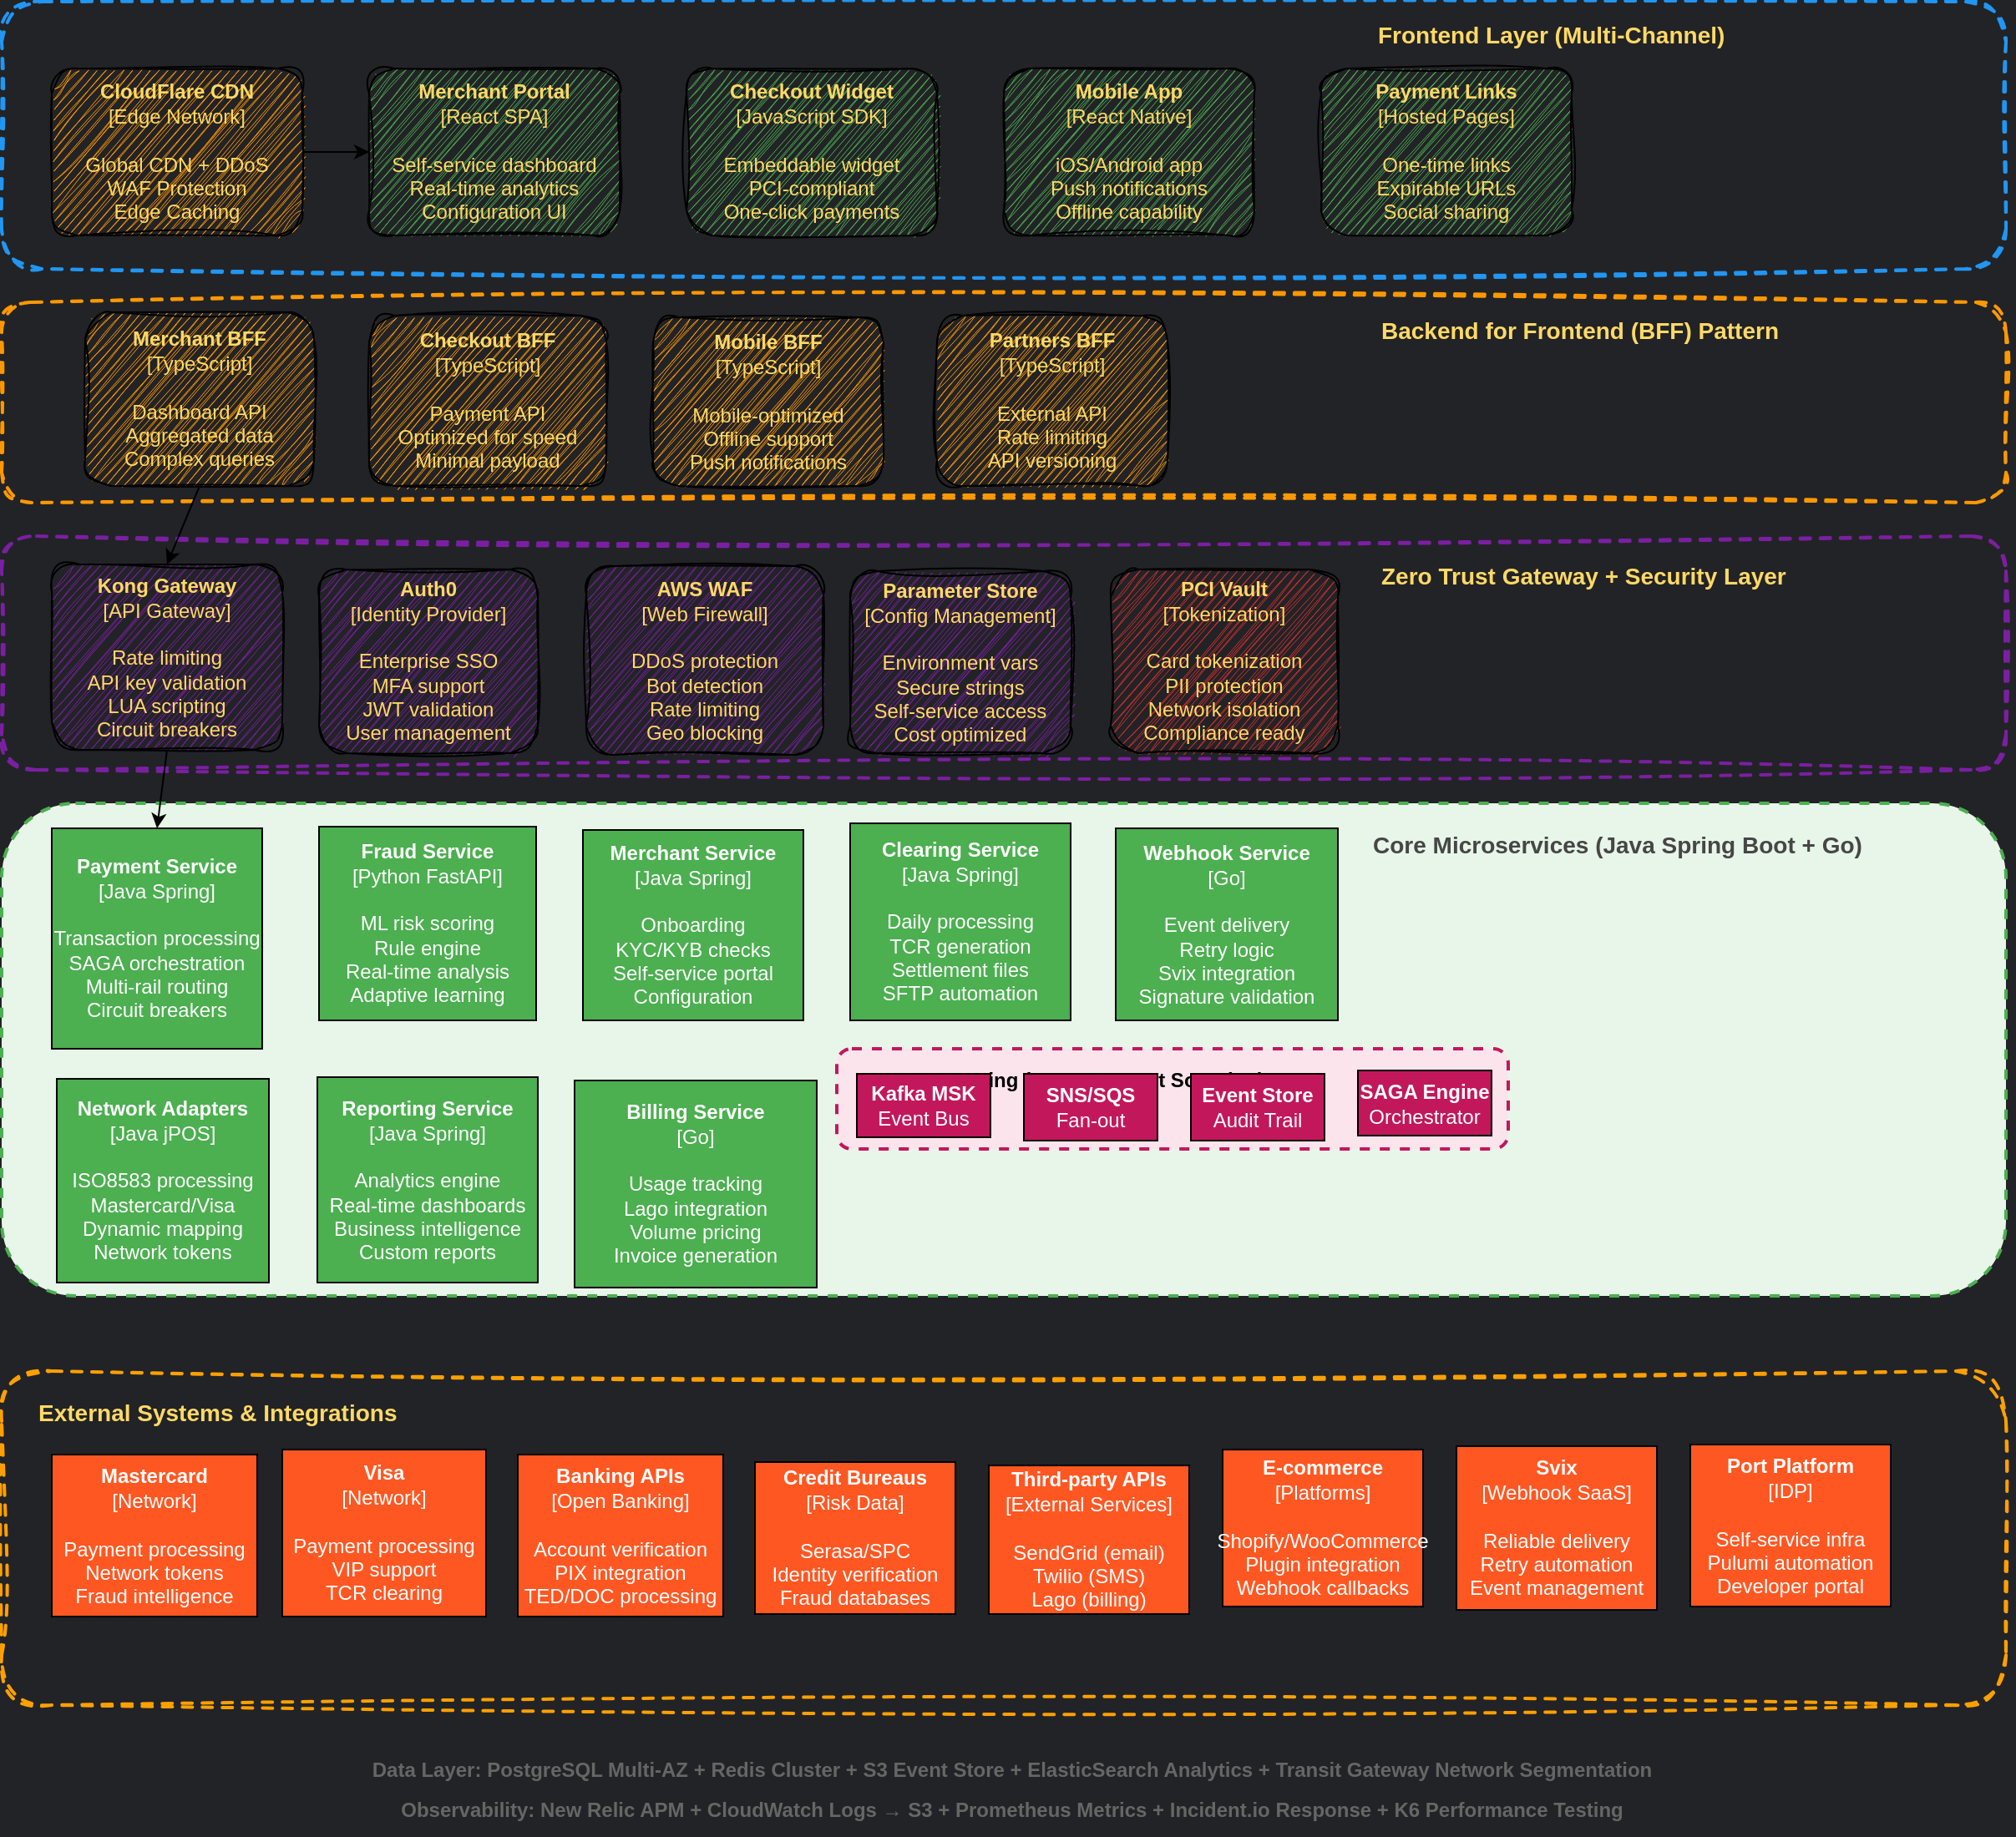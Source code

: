 <mxfile version="28.1.2">
  <diagram name="C4-Container-v2" id="c4_container_v2">
    <mxGraphModel dx="1455" dy="1045" grid="0" gridSize="10" guides="1" tooltips="1" connect="1" arrows="1" fold="1" page="1" pageScale="1" pageWidth="1600" pageHeight="1200" background="light-dark(#222326, #222326)" math="0" shadow="0">
      <root>
        <mxCell id="0" />
        <mxCell id="1" parent="0" />
        <mxCell id="external_systems" value="" style="rounded=1;whiteSpace=wrap;html=1;fillColor=none;strokeColor=#ffa000;strokeWidth=2;dashed=1;sketch=1;curveFitting=1;jiggle=2;" parent="1" vertex="1">
          <mxGeometry x="200" y="900" width="1200" height="200" as="geometry" />
        </mxCell>
        <mxCell id="external_label" value="&lt;b&gt;External Systems &amp; Integrations&lt;/b&gt;" style="text;html=1;strokeColor=none;fillColor=none;align=left;verticalAlign=top;whiteSpace=wrap;rounded=0;fontSize=14;fontStyle=1;fontColor=#FFD966;sketch=1;curveFitting=1;jiggle=2;" parent="1" vertex="1">
          <mxGeometry x="220" y="910" width="254" height="20" as="geometry" />
        </mxCell>
        <mxCell id="frontend_layer" value="" style="rounded=1;whiteSpace=wrap;html=1;fillColor=none;strokeColor=#2196f3;strokeWidth=2;dashed=1;sketch=1;curveFitting=1;jiggle=2;" parent="1" vertex="1">
          <mxGeometry x="200" y="80" width="1200" height="160" as="geometry" />
        </mxCell>
        <mxCell id="frontend_label" value="&lt;b&gt;Frontend Layer (Multi-Channel)&lt;/b&gt;" style="text;html=1;strokeColor=none;fillColor=none;align=left;verticalAlign=top;whiteSpace=wrap;rounded=0;fontSize=14;fontStyle=1;fontColor=#FFD966;sketch=1;curveFitting=1;jiggle=2;" parent="1" vertex="1">
          <mxGeometry x="1022" y="85" width="235" height="21" as="geometry" />
        </mxCell>
        <mxCell id="cloudflare_cdn" value="&lt;b&gt;CloudFlare CDN&lt;/b&gt;&lt;br/&gt;[Edge Network]&lt;br/&gt;&lt;br/&gt;Global CDN + DDoS&lt;br/&gt;WAF Protection&lt;br/&gt;Edge Caching" style="rounded=1;whiteSpace=wrap;html=1;fillColor=#ff9800;fontColor=#FFD966;align=center;sketch=1;curveFitting=1;jiggle=2;" parent="1" vertex="1">
          <mxGeometry x="230" y="120" width="150" height="100" as="geometry" />
        </mxCell>
        <mxCell id="merchant_portal" value="&lt;b&gt;Merchant Portal&lt;/b&gt;&lt;br/&gt;[React SPA]&lt;br/&gt;&lt;br/&gt;Self-service dashboard&lt;br/&gt;Real-time analytics&lt;br/&gt;Configuration UI" style="rounded=1;whiteSpace=wrap;html=1;fillColor=#4caf50;fontColor=#FFD966;align=center;sketch=1;curveFitting=1;jiggle=2;" parent="1" vertex="1">
          <mxGeometry x="420" y="120" width="150" height="100" as="geometry" />
        </mxCell>
        <mxCell id="checkout_widget" value="&lt;b&gt;Checkout Widget&lt;/b&gt;&lt;br/&gt;[JavaScript SDK]&lt;br/&gt;&lt;br/&gt;Embeddable widget&lt;br/&gt;PCI-compliant&lt;br/&gt;One-click payments" style="rounded=1;whiteSpace=wrap;html=1;fillColor=#4caf50;fontColor=#FFD966;align=center;sketch=1;curveFitting=1;jiggle=2;" parent="1" vertex="1">
          <mxGeometry x="610" y="120" width="150" height="100" as="geometry" />
        </mxCell>
        <mxCell id="mobile_app" value="&lt;b&gt;Mobile App&lt;/b&gt;&lt;br/&gt;[React Native]&lt;br/&gt;&lt;br/&gt;iOS/Android app&lt;br/&gt;Push notifications&lt;br/&gt;Offline capability" style="rounded=1;whiteSpace=wrap;html=1;fillColor=#4caf50;fontColor=#FFD966;align=center;sketch=1;curveFitting=1;jiggle=2;" parent="1" vertex="1">
          <mxGeometry x="800" y="120" width="150" height="100" as="geometry" />
        </mxCell>
        <mxCell id="payment_links" value="&lt;b&gt;Payment Links&lt;/b&gt;&lt;br/&gt;[Hosted Pages]&lt;br/&gt;&lt;br/&gt;One-time links&lt;br/&gt;Expirable URLs&lt;br/&gt;Social sharing" style="rounded=1;whiteSpace=wrap;html=1;fillColor=#4caf50;fontColor=#FFD966;align=center;sketch=1;curveFitting=1;jiggle=2;" parent="1" vertex="1">
          <mxGeometry x="990" y="120" width="150" height="100" as="geometry" />
        </mxCell>
        <mxCell id="bff_layer" value="" style="rounded=1;whiteSpace=wrap;html=1;fillColor=none;strokeColor=#ff9800;strokeWidth=2;dashed=1;sketch=1;curveFitting=1;jiggle=2;" parent="1" vertex="1">
          <mxGeometry x="200" y="260" width="1200" height="120" as="geometry" />
        </mxCell>
        <mxCell id="bff_label" value="&lt;b&gt;Backend for Frontend (BFF) Pattern&lt;/b&gt;" style="text;html=1;strokeColor=none;fillColor=none;align=left;verticalAlign=top;whiteSpace=wrap;rounded=0;fontSize=14;fontStyle=1;fontColor=#FFD966;sketch=1;curveFitting=1;jiggle=2;" parent="1" vertex="1">
          <mxGeometry x="1024" y="262" width="250" height="20" as="geometry" />
        </mxCell>
        <mxCell id="merchant_bff" value="&lt;b&gt;Merchant BFF&lt;/b&gt;&lt;br/&gt;[TypeScript]&lt;br/&gt;&lt;br/&gt;Dashboard API&lt;br/&gt;Aggregated data&lt;br/&gt;Complex queries" style="rounded=1;whiteSpace=wrap;html=1;fillColor=#ff9800;fontColor=#FFD966;align=center;sketch=1;curveFitting=1;jiggle=2;" parent="1" vertex="1">
          <mxGeometry x="250" y="266" width="137" height="104" as="geometry" />
        </mxCell>
        <mxCell id="checkout_bff" value="&lt;b&gt;Checkout BFF&lt;/b&gt;&lt;br/&gt;[TypeScript]&lt;br/&gt;&lt;br/&gt;Payment API&lt;br/&gt;Optimized for speed&lt;br/&gt;Minimal payload" style="rounded=1;whiteSpace=wrap;html=1;fillColor=#ff9800;fontColor=#FFD966;align=center;sketch=1;curveFitting=1;jiggle=2;" parent="1" vertex="1">
          <mxGeometry x="420" y="268" width="142" height="102" as="geometry" />
        </mxCell>
        <mxCell id="mobile_bff" value="&lt;b&gt;Mobile BFF&lt;/b&gt;&lt;br/&gt;[TypeScript]&lt;br/&gt;&lt;br/&gt;Mobile-optimized&lt;br/&gt;Offline support&lt;br/&gt;Push notifications" style="rounded=1;whiteSpace=wrap;html=1;fillColor=#ff9800;fontColor=#FFD966;align=center;sketch=1;curveFitting=1;jiggle=2;" parent="1" vertex="1">
          <mxGeometry x="590" y="269" width="138" height="101" as="geometry" />
        </mxCell>
        <mxCell id="partners_bff" value="&lt;b&gt;Partners BFF&lt;/b&gt;&lt;br/&gt;[TypeScript]&lt;br/&gt;&lt;br/&gt;External API&lt;br/&gt;Rate limiting&lt;br/&gt;API versioning" style="rounded=1;whiteSpace=wrap;html=1;fillColor=#ff9800;fontColor=#FFD966;align=center;sketch=1;curveFitting=1;jiggle=2;" parent="1" vertex="1">
          <mxGeometry x="760" y="268" width="138" height="102" as="geometry" />
        </mxCell>
        <mxCell id="zero_trust_layer" value="" style="rounded=1;whiteSpace=wrap;html=1;fillColor=none;strokeColor=#7b1fa2;strokeWidth=2;dashed=1;sketch=1;curveFitting=1;jiggle=2;" parent="1" vertex="1">
          <mxGeometry x="200" y="400" width="1200" height="140" as="geometry" />
        </mxCell>
        <mxCell id="zero_trust_label" value="&lt;b&gt;Zero Trust Gateway + Security Layer&lt;/b&gt;" style="text;html=1;strokeColor=none;fillColor=none;align=left;verticalAlign=top;whiteSpace=wrap;rounded=0;fontSize=14;fontStyle=1;fontColor=#FFD966;sketch=1;curveFitting=1;jiggle=2;" parent="1" vertex="1">
          <mxGeometry x="1024" y="409" width="300" height="20" as="geometry" />
        </mxCell>
        <mxCell id="kong_gateway" value="&lt;b&gt;Kong Gateway&lt;/b&gt;&lt;br/&gt;[API Gateway]&lt;br/&gt;&lt;br/&gt;Rate limiting&lt;br/&gt;API key validation&lt;br/&gt;LUA scripting&lt;br/&gt;Circuit breakers" style="rounded=1;whiteSpace=wrap;html=1;fillColor=#7b1fa2;fontColor=#FFD966;align=center;sketch=1;curveFitting=1;jiggle=2;" parent="1" vertex="1">
          <mxGeometry x="230" y="417" width="138" height="111" as="geometry" />
        </mxCell>
        <mxCell id="auth0" value="&lt;b&gt;Auth0&lt;/b&gt;&lt;br/&gt;[Identity Provider]&lt;br/&gt;&lt;br/&gt;Enterprise SSO&lt;br/&gt;MFA support&lt;br/&gt;JWT validation&lt;br/&gt;User management" style="rounded=1;whiteSpace=wrap;html=1;fillColor=#7b1fa2;fontColor=#FFD966;align=center;sketch=1;curveFitting=1;jiggle=2;" parent="1" vertex="1">
          <mxGeometry x="390" y="420" width="131" height="110" as="geometry" />
        </mxCell>
        <mxCell id="waf" value="&lt;b&gt;AWS WAF&lt;/b&gt;&lt;br/&gt;[Web Firewall]&lt;br/&gt;&lt;br/&gt;DDoS protection&lt;br/&gt;Bot detection&lt;br/&gt;Rate limiting&lt;br/&gt;Geo blocking" style="rounded=1;whiteSpace=wrap;html=1;fillColor=#7b1fa2;fontColor=#FFD966;align=center;sketch=1;curveFitting=1;jiggle=2;" parent="1" vertex="1">
          <mxGeometry x="550" y="418" width="142" height="113" as="geometry" />
        </mxCell>
        <mxCell id="secrets_manager" value="&lt;b&gt;Parameter Store&lt;/b&gt;&lt;br/&gt;[Config Management]&lt;br/&gt;&lt;br/&gt;Environment vars&lt;br/&gt;Secure strings&lt;br/&gt;Self-service access&lt;br/&gt;Cost optimized" style="rounded=1;whiteSpace=wrap;html=1;fillColor=#7b1fa2;fontColor=#FFD966;align=center;sketch=1;curveFitting=1;jiggle=2;" parent="1" vertex="1">
          <mxGeometry x="708" y="421" width="132" height="109" as="geometry" />
        </mxCell>
        <mxCell id="vault" value="&lt;b&gt;PCI Vault&lt;/b&gt;&lt;br/&gt;[Tokenization]&lt;br/&gt;&lt;br/&gt;Card tokenization&lt;br/&gt;PII protection&lt;br/&gt;Network isolation&lt;br/&gt;Compliance ready" style="rounded=1;whiteSpace=wrap;html=1;fillColor=#d32f2f;fontColor=#FFD966;align=center;sketch=1;curveFitting=1;jiggle=2;" parent="1" vertex="1">
          <mxGeometry x="864" y="420" width="136" height="110" as="geometry" />
        </mxCell>
        <mxCell id="microservices_layer" value="" style="rounded=1;whiteSpace=wrap;html=1;fillColor=#e8f5e9;strokeColor=#4caf50;strokeWidth=2;dashed=1;" parent="1" vertex="1">
          <mxGeometry x="200" y="560" width="1200" height="295" as="geometry" />
        </mxCell>
        <mxCell id="microservices_label" value="&lt;b&gt;Core Microservices (Java Spring Boot + Go)&lt;/b&gt;" style="text;html=1;strokeColor=none;fillColor=none;align=left;verticalAlign=top;whiteSpace=wrap;rounded=0;fontSize=14;fontStyle=1;fontColor=#464646;" parent="1" vertex="1">
          <mxGeometry x="1019" y="570" width="300" height="20" as="geometry" />
        </mxCell>
        <mxCell id="payment_service" value="&lt;b&gt;Payment Service&lt;/b&gt;&lt;br/&gt;[Java Spring]&lt;br/&gt;&lt;br/&gt;Transaction processing&lt;br/&gt;SAGA orchestration&lt;br/&gt;Multi-rail routing&lt;br/&gt;Circuit breakers" style="html=1;whiteSpace=wrap;fillColor=#4caf50;fontColor=#ffffff;shape=mxgraph.c4.component;align=center;" parent="1" vertex="1">
          <mxGeometry x="230" y="575" width="126" height="132" as="geometry" />
        </mxCell>
        <mxCell id="fraud_service" value="&lt;b&gt;Fraud Service&lt;/b&gt;&lt;br/&gt;[Python FastAPI]&lt;br/&gt;&lt;br/&gt;ML risk scoring&lt;br/&gt;Rule engine&lt;br/&gt;Real-time analysis&lt;br/&gt;Adaptive learning" style="html=1;whiteSpace=wrap;fillColor=#4caf50;fontColor=#ffffff;shape=mxgraph.c4.component;align=center;" parent="1" vertex="1">
          <mxGeometry x="390" y="574" width="130" height="116" as="geometry" />
        </mxCell>
        <mxCell id="merchant_service" value="&lt;b&gt;Merchant Service&lt;/b&gt;&lt;br/&gt;[Java Spring]&lt;br/&gt;&lt;br/&gt;Onboarding&lt;br/&gt;KYC/KYB checks&lt;br/&gt;Self-service portal&lt;br/&gt;Configuration" style="html=1;whiteSpace=wrap;fillColor=#4caf50;fontColor=#ffffff;shape=mxgraph.c4.component;align=center;" parent="1" vertex="1">
          <mxGeometry x="548" y="576" width="132" height="114" as="geometry" />
        </mxCell>
        <mxCell id="clearing_service" value="&lt;b&gt;Clearing Service&lt;/b&gt;&lt;br/&gt;[Java Spring]&lt;br/&gt;&lt;br/&gt;Daily processing&lt;br/&gt;TCR generation&lt;br/&gt;Settlement files&lt;br/&gt;SFTP automation" style="html=1;whiteSpace=wrap;fillColor=#4caf50;fontColor=#ffffff;shape=mxgraph.c4.component;align=center;" parent="1" vertex="1">
          <mxGeometry x="708" y="572" width="132" height="118" as="geometry" />
        </mxCell>
        <mxCell id="webhook_service" value="&lt;b&gt;Webhook Service&lt;/b&gt;&lt;br/&gt;[Go]&lt;br/&gt;&lt;br/&gt;Event delivery&lt;br/&gt;Retry logic&lt;br/&gt;Svix integration&lt;br/&gt;Signature validation" style="html=1;whiteSpace=wrap;fillColor=#4caf50;fontColor=#ffffff;shape=mxgraph.c4.component;align=center;" parent="1" vertex="1">
          <mxGeometry x="867" y="575" width="133" height="115" as="geometry" />
        </mxCell>
        <mxCell id="billing_service" value="&lt;b&gt;Billing Service&lt;/b&gt;&lt;br/&gt;[Go]&lt;br/&gt;&lt;br/&gt;Usage tracking&lt;br/&gt;Lago integration&lt;br/&gt;Volume pricing&lt;br/&gt;Invoice generation" style="html=1;whiteSpace=wrap;fillColor=#4caf50;fontColor=#ffffff;shape=mxgraph.c4.component;align=center;" parent="1" vertex="1">
          <mxGeometry x="543" y="726" width="145" height="124" as="geometry" />
        </mxCell>
        <mxCell id="network_adapter" value="&lt;b&gt;Network Adapters&lt;/b&gt;&lt;br/&gt;[Java jPOS]&lt;br/&gt;&lt;br/&gt;ISO8583 processing&lt;br/&gt;Mastercard/Visa&lt;br/&gt;Dynamic mapping&lt;br/&gt;Network tokens" style="html=1;whiteSpace=wrap;fillColor=#4caf50;fontColor=#ffffff;shape=mxgraph.c4.component;align=center;" parent="1" vertex="1">
          <mxGeometry x="233" y="725" width="127" height="122" as="geometry" />
        </mxCell>
        <mxCell id="reporting_service" value="&lt;b&gt;Reporting Service&lt;/b&gt;&lt;br/&gt;[Java Spring]&lt;br/&gt;&lt;br/&gt;Analytics engine&lt;br/&gt;Real-time dashboards&lt;br/&gt;Business intelligence&lt;br/&gt;Custom reports" style="html=1;whiteSpace=wrap;fillColor=#4caf50;fontColor=#ffffff;shape=mxgraph.c4.component;align=center;" parent="1" vertex="1">
          <mxGeometry x="389" y="724" width="132" height="123" as="geometry" />
        </mxCell>
        <mxCell id="event_layer" value="" style="rounded=1;whiteSpace=wrap;html=1;fillColor=#fce4ec;strokeColor=#c2185b;strokeWidth=2;dashed=1;" parent="1" vertex="1">
          <mxGeometry x="700" y="707" width="402" height="60" as="geometry" />
        </mxCell>
        <mxCell id="event_label" value="&lt;b&gt;Event Streaming (SAGA + Event Sourcing)&lt;/b&gt;" style="text;html=1;strokeColor=none;fillColor=none;align=left;verticalAlign=top;whiteSpace=wrap;rounded=0;fontSize=12;fontStyle=1;" parent="1" vertex="1">
          <mxGeometry x="712" y="712" width="280" height="15" as="geometry" />
        </mxCell>
        <mxCell id="kafka" value="&lt;b&gt;Kafka MSK&lt;/b&gt;&lt;br/&gt;Event Bus" style="html=1;whiteSpace=wrap;fillColor=#c2185b;fontColor=#ffffff;shape=mxgraph.c4.component;align=center;" parent="1" vertex="1">
          <mxGeometry x="712" y="722" width="80" height="38" as="geometry" />
        </mxCell>
        <mxCell id="sns_sqs" value="&lt;b&gt;SNS/SQS&lt;/b&gt;&lt;br/&gt;Fan-out" style="html=1;whiteSpace=wrap;fillColor=#c2185b;fontColor=#ffffff;shape=mxgraph.c4.component;align=center;" parent="1" vertex="1">
          <mxGeometry x="812" y="722" width="80" height="40" as="geometry" />
        </mxCell>
        <mxCell id="event_store" value="&lt;b&gt;Event Store&lt;/b&gt;&lt;br/&gt;Audit Trail" style="html=1;whiteSpace=wrap;fillColor=#c2185b;fontColor=#ffffff;shape=mxgraph.c4.component;align=center;" parent="1" vertex="1">
          <mxGeometry x="912" y="722" width="80" height="40" as="geometry" />
        </mxCell>
        <mxCell id="saga_orchestrator" value="&lt;b&gt;SAGA Engine&lt;/b&gt;&lt;br/&gt;Orchestrator" style="html=1;whiteSpace=wrap;fillColor=#c2185b;fontColor=#ffffff;shape=mxgraph.c4.component;align=center;" parent="1" vertex="1">
          <mxGeometry x="1012" y="720" width="80" height="39" as="geometry" />
        </mxCell>
        <mxCell id="mastercard" value="&lt;b&gt;Mastercard&lt;/b&gt;&lt;br/&gt;[Network]&lt;br/&gt;&lt;br/&gt;Payment processing&lt;br/&gt;Network tokens&lt;br/&gt;Fraud intelligence" style="html=1;whiteSpace=wrap;fillColor=#ff5722;fontColor=#ffffff;shape=mxgraph.c4.component;align=center;" parent="1" vertex="1">
          <mxGeometry x="230" y="950" width="123" height="97" as="geometry" />
        </mxCell>
        <mxCell id="visa" value="&lt;b&gt;Visa&lt;/b&gt;&lt;br/&gt;[Network]&lt;br/&gt;&lt;br/&gt;Payment processing&lt;br/&gt;VIP support&lt;br/&gt;TCR clearing" style="html=1;whiteSpace=wrap;fillColor=#ff5722;fontColor=#ffffff;shape=mxgraph.c4.component;align=center;" parent="1" vertex="1">
          <mxGeometry x="368" y="947" width="122" height="100" as="geometry" />
        </mxCell>
        <mxCell id="banks" value="&lt;b&gt;Banking APIs&lt;/b&gt;&lt;br/&gt;[Open Banking]&lt;br/&gt;&lt;br/&gt;Account verification&lt;br/&gt;PIX integration&lt;br/&gt;TED/DOC processing" style="html=1;whiteSpace=wrap;fillColor=#ff5722;fontColor=#ffffff;shape=mxgraph.c4.component;align=center;" parent="1" vertex="1">
          <mxGeometry x="509" y="950" width="123" height="97" as="geometry" />
        </mxCell>
        <mxCell id="bureaus" value="&lt;b&gt;Credit Bureaus&lt;/b&gt;&lt;br/&gt;[Risk Data]&lt;br/&gt;&lt;br/&gt;Serasa/SPC&lt;br/&gt;Identity verification&lt;br/&gt;Fraud databases" style="html=1;whiteSpace=wrap;fillColor=#ff5722;fontColor=#ffffff;shape=mxgraph.c4.component;align=center;" parent="1" vertex="1">
          <mxGeometry x="651" y="954.5" width="120" height="91" as="geometry" />
        </mxCell>
        <mxCell id="third_party" value="&lt;b&gt;Third-party APIs&lt;/b&gt;&lt;br/&gt;[External Services]&lt;br/&gt;&lt;br/&gt;SendGrid (email)&lt;br/&gt;Twilio (SMS)&lt;br/&gt;Lago (billing)" style="html=1;whiteSpace=wrap;fillColor=#ff5722;fontColor=#ffffff;shape=mxgraph.c4.component;align=center;" parent="1" vertex="1">
          <mxGeometry x="791" y="956.5" width="120" height="89" as="geometry" />
        </mxCell>
        <mxCell id="ecommerce_platforms" value="&lt;b&gt;E-commerce&lt;/b&gt;&lt;br/&gt;[Platforms]&lt;br/&gt;&lt;br/&gt;Shopify/WooCommerce&lt;br/&gt;Plugin integration&lt;br/&gt;Webhook callbacks" style="html=1;whiteSpace=wrap;fillColor=#ff5722;fontColor=#ffffff;shape=mxgraph.c4.component;align=center;" parent="1" vertex="1">
          <mxGeometry x="931" y="947" width="120" height="94" as="geometry" />
        </mxCell>
        <mxCell id="svix" value="&lt;b&gt;Svix&lt;/b&gt;&lt;br/&gt;[Webhook SaaS]&lt;br/&gt;&lt;br/&gt;Reliable delivery&lt;br/&gt;Retry automation&lt;br/&gt;Event management" style="html=1;whiteSpace=wrap;fillColor=#ff5722;fontColor=#ffffff;shape=mxgraph.c4.component;align=center;" parent="1" vertex="1">
          <mxGeometry x="1071" y="945" width="120" height="98" as="geometry" />
        </mxCell>
        <mxCell id="port_platform" value="&lt;b&gt;Port Platform&lt;/b&gt;&lt;br/&gt;[IDP]&lt;br/&gt;&lt;br/&gt;Self-service infra&lt;br/&gt;Pulumi automation&lt;br/&gt;Developer portal" style="html=1;whiteSpace=wrap;fillColor=#ff5722;fontColor=#ffffff;shape=mxgraph.c4.component;align=center;" parent="1" vertex="1">
          <mxGeometry x="1211" y="944" width="120" height="97" as="geometry" />
        </mxCell>
        <mxCell id="data_annotation" value="&lt;b&gt;Data Layer:&lt;/b&gt; PostgreSQL Multi-AZ + Redis Cluster + S3 Event Store + ElasticSearch Analytics + Transit Gateway Network Segmentation" style="text;html=1;strokeColor=none;fillColor=none;align=center;verticalAlign=middle;whiteSpace=wrap;rounded=0;fontSize=12;fontStyle=1;fontColor=#666666;" parent="1" vertex="1">
          <mxGeometry x="205" y="1124" width="1200" height="30" as="geometry" />
        </mxCell>
        <mxCell id="observability_annotation" value="&lt;b&gt;Observability:&lt;/b&gt; New Relic APM + CloudWatch Logs → S3 + Prometheus Metrics + Incident.io Response + K6 Performance Testing" style="text;html=1;strokeColor=none;fillColor=none;align=center;verticalAlign=middle;whiteSpace=wrap;rounded=0;fontSize=12;fontStyle=1;fontColor=#666666;" parent="1" vertex="1">
          <mxGeometry x="205" y="1148" width="1200" height="30" as="geometry" />
        </mxCell>
        <mxCell id="edge2" value="" style="endArrow=classic;html=1;exitX=1;exitY=0.5;exitDx=0;exitDy=0;entryX=0;entryY=0.5;entryDx=0;entryDy=0;" parent="1" source="cloudflare_cdn" target="merchant_portal" edge="1">
          <mxGeometry width="50" height="50" relative="1" as="geometry">
            <mxPoint x="600" y="400" as="sourcePoint" />
            <mxPoint x="650" y="350" as="targetPoint" />
          </mxGeometry>
        </mxCell>
        <mxCell id="edge4" value="" style="endArrow=classic;html=1;exitX=0.5;exitY=1;exitDx=0;exitDy=0;entryX=0.5;entryY=0;entryDx=0;entryDy=0;" parent="1" source="merchant_bff" target="kong_gateway" edge="1">
          <mxGeometry width="50" height="50" relative="1" as="geometry">
            <mxPoint x="600" y="400" as="sourcePoint" />
            <mxPoint x="650" y="350" as="targetPoint" />
          </mxGeometry>
        </mxCell>
        <mxCell id="edge5" value="" style="endArrow=classic;html=1;exitX=0.5;exitY=1;exitDx=0;exitDy=0;entryX=0.5;entryY=0;entryDx=0;entryDy=0;" parent="1" source="kong_gateway" target="payment_service" edge="1">
          <mxGeometry width="50" height="50" relative="1" as="geometry">
            <mxPoint x="600" y="500" as="sourcePoint" />
            <mxPoint x="650" y="450" as="targetPoint" />
          </mxGeometry>
        </mxCell>
      </root>
    </mxGraphModel>
  </diagram>
</mxfile>
